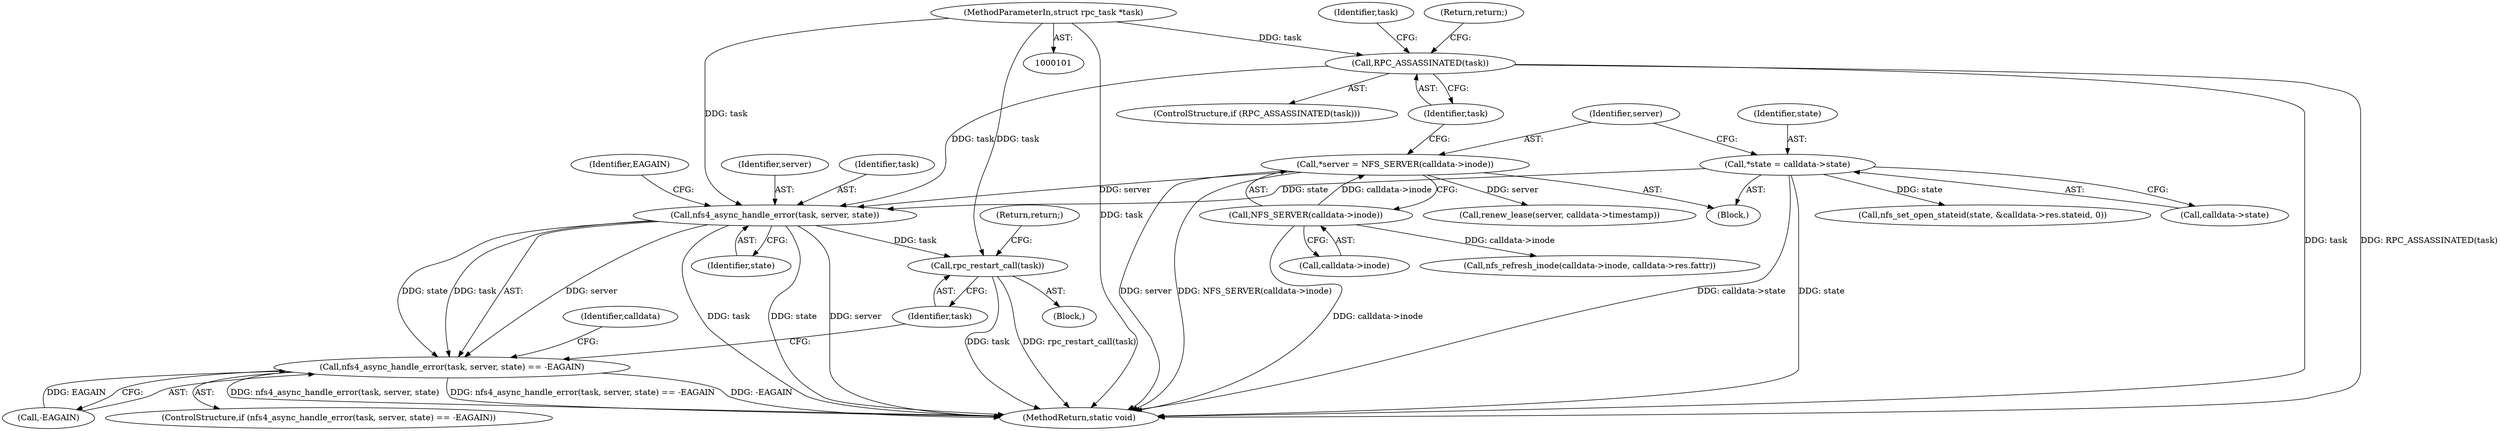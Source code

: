 digraph "0_linux_dc0b027dfadfcb8a5504f7d8052754bf8d501ab9_6@pointer" {
"1000163" [label="(Call,nfs4_async_handle_error(task, server, state))"];
"1000123" [label="(Call,RPC_ASSASSINATED(task))"];
"1000102" [label="(MethodParameterIn,struct rpc_task *task)"];
"1000116" [label="(Call,*server = NFS_SERVER(calldata->inode))"];
"1000118" [label="(Call,NFS_SERVER(calldata->inode))"];
"1000110" [label="(Call,*state = calldata->state)"];
"1000162" [label="(Call,nfs4_async_handle_error(task, server, state) == -EAGAIN)"];
"1000170" [label="(Call,rpc_restart_call(task))"];
"1000124" [label="(Identifier,task)"];
"1000171" [label="(Identifier,task)"];
"1000141" [label="(Call,renew_lease(server, calldata->timestamp))"];
"1000102" [label="(MethodParameterIn,struct rpc_task *task)"];
"1000162" [label="(Call,nfs4_async_handle_error(task, server, state) == -EAGAIN)"];
"1000167" [label="(Call,-EAGAIN)"];
"1000165" [label="(Identifier,server)"];
"1000122" [label="(ControlStructure,if (RPC_ASSASSINATED(task)))"];
"1000164" [label="(Identifier,task)"];
"1000118" [label="(Call,NFS_SERVER(calldata->inode))"];
"1000175" [label="(Identifier,calldata)"];
"1000119" [label="(Call,calldata->inode)"];
"1000112" [label="(Call,calldata->state)"];
"1000182" [label="(MethodReturn,static void)"];
"1000125" [label="(Return,return;)"];
"1000170" [label="(Call,rpc_restart_call(task))"];
"1000163" [label="(Call,nfs4_async_handle_error(task, server, state))"];
"1000161" [label="(ControlStructure,if (nfs4_async_handle_error(task, server, state) == -EAGAIN))"];
"1000132" [label="(Call,nfs_set_open_stateid(state, &calldata->res.stateid, 0))"];
"1000166" [label="(Identifier,state)"];
"1000104" [label="(Block,)"];
"1000128" [label="(Identifier,task)"];
"1000116" [label="(Call,*server = NFS_SERVER(calldata->inode))"];
"1000123" [label="(Call,RPC_ASSASSINATED(task))"];
"1000173" [label="(Call,nfs_refresh_inode(calldata->inode, calldata->res.fattr))"];
"1000111" [label="(Identifier,state)"];
"1000169" [label="(Block,)"];
"1000172" [label="(Return,return;)"];
"1000117" [label="(Identifier,server)"];
"1000168" [label="(Identifier,EAGAIN)"];
"1000110" [label="(Call,*state = calldata->state)"];
"1000163" -> "1000162"  [label="AST: "];
"1000163" -> "1000166"  [label="CFG: "];
"1000164" -> "1000163"  [label="AST: "];
"1000165" -> "1000163"  [label="AST: "];
"1000166" -> "1000163"  [label="AST: "];
"1000168" -> "1000163"  [label="CFG: "];
"1000163" -> "1000182"  [label="DDG: task"];
"1000163" -> "1000182"  [label="DDG: state"];
"1000163" -> "1000182"  [label="DDG: server"];
"1000163" -> "1000162"  [label="DDG: task"];
"1000163" -> "1000162"  [label="DDG: server"];
"1000163" -> "1000162"  [label="DDG: state"];
"1000123" -> "1000163"  [label="DDG: task"];
"1000102" -> "1000163"  [label="DDG: task"];
"1000116" -> "1000163"  [label="DDG: server"];
"1000110" -> "1000163"  [label="DDG: state"];
"1000163" -> "1000170"  [label="DDG: task"];
"1000123" -> "1000122"  [label="AST: "];
"1000123" -> "1000124"  [label="CFG: "];
"1000124" -> "1000123"  [label="AST: "];
"1000125" -> "1000123"  [label="CFG: "];
"1000128" -> "1000123"  [label="CFG: "];
"1000123" -> "1000182"  [label="DDG: RPC_ASSASSINATED(task)"];
"1000123" -> "1000182"  [label="DDG: task"];
"1000102" -> "1000123"  [label="DDG: task"];
"1000102" -> "1000101"  [label="AST: "];
"1000102" -> "1000182"  [label="DDG: task"];
"1000102" -> "1000170"  [label="DDG: task"];
"1000116" -> "1000104"  [label="AST: "];
"1000116" -> "1000118"  [label="CFG: "];
"1000117" -> "1000116"  [label="AST: "];
"1000118" -> "1000116"  [label="AST: "];
"1000124" -> "1000116"  [label="CFG: "];
"1000116" -> "1000182"  [label="DDG: server"];
"1000116" -> "1000182"  [label="DDG: NFS_SERVER(calldata->inode)"];
"1000118" -> "1000116"  [label="DDG: calldata->inode"];
"1000116" -> "1000141"  [label="DDG: server"];
"1000118" -> "1000119"  [label="CFG: "];
"1000119" -> "1000118"  [label="AST: "];
"1000118" -> "1000182"  [label="DDG: calldata->inode"];
"1000118" -> "1000173"  [label="DDG: calldata->inode"];
"1000110" -> "1000104"  [label="AST: "];
"1000110" -> "1000112"  [label="CFG: "];
"1000111" -> "1000110"  [label="AST: "];
"1000112" -> "1000110"  [label="AST: "];
"1000117" -> "1000110"  [label="CFG: "];
"1000110" -> "1000182"  [label="DDG: calldata->state"];
"1000110" -> "1000182"  [label="DDG: state"];
"1000110" -> "1000132"  [label="DDG: state"];
"1000162" -> "1000161"  [label="AST: "];
"1000162" -> "1000167"  [label="CFG: "];
"1000167" -> "1000162"  [label="AST: "];
"1000171" -> "1000162"  [label="CFG: "];
"1000175" -> "1000162"  [label="CFG: "];
"1000162" -> "1000182"  [label="DDG: -EAGAIN"];
"1000162" -> "1000182"  [label="DDG: nfs4_async_handle_error(task, server, state)"];
"1000162" -> "1000182"  [label="DDG: nfs4_async_handle_error(task, server, state) == -EAGAIN"];
"1000167" -> "1000162"  [label="DDG: EAGAIN"];
"1000170" -> "1000169"  [label="AST: "];
"1000170" -> "1000171"  [label="CFG: "];
"1000171" -> "1000170"  [label="AST: "];
"1000172" -> "1000170"  [label="CFG: "];
"1000170" -> "1000182"  [label="DDG: task"];
"1000170" -> "1000182"  [label="DDG: rpc_restart_call(task)"];
}
